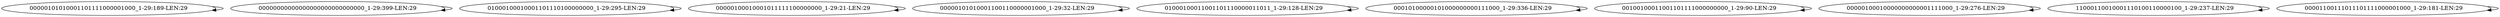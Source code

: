 digraph G {
    "00000101010001101111000001000_1-29:189-LEN:29" -> "00000101010001101111000001000_1-29:189-LEN:29";
    "00000000000000000000000000000_1-29:399-LEN:29" -> "00000000000000000000000000000_1-29:399-LEN:29";
    "01000100010001101110100000000_1-29:295-LEN:29" -> "01000100010001101110100000000_1-29:295-LEN:29";
    "00000100010001011111100000000_1-29:21-LEN:29" -> "00000100010001011111100000000_1-29:21-LEN:29";
    "00000101010001100110000001000_1-29:32-LEN:29" -> "00000101010001100110000001000_1-29:32-LEN:29";
    "01000100011001101110000011011_1-29:128-LEN:29" -> "01000100011001101110000011011_1-29:128-LEN:29";
    "00010100000101000000000111000_1-29:336-LEN:29" -> "00010100000101000000000111000_1-29:336-LEN:29";
    "00100100011001101111000000000_1-29:90-LEN:29" -> "00100100011001101111000000000_1-29:90-LEN:29";
    "00000100010000000000001111000_1-29:276-LEN:29" -> "00000100010000000000001111000_1-29:276-LEN:29";
    "11000110010001110100110000100_1-29:237-LEN:29" -> "11000110010001110100110000100_1-29:237-LEN:29";
    "00001100111011101111000001000_1-29:181-LEN:29" -> "00001100111011101111000001000_1-29:181-LEN:29";
}
